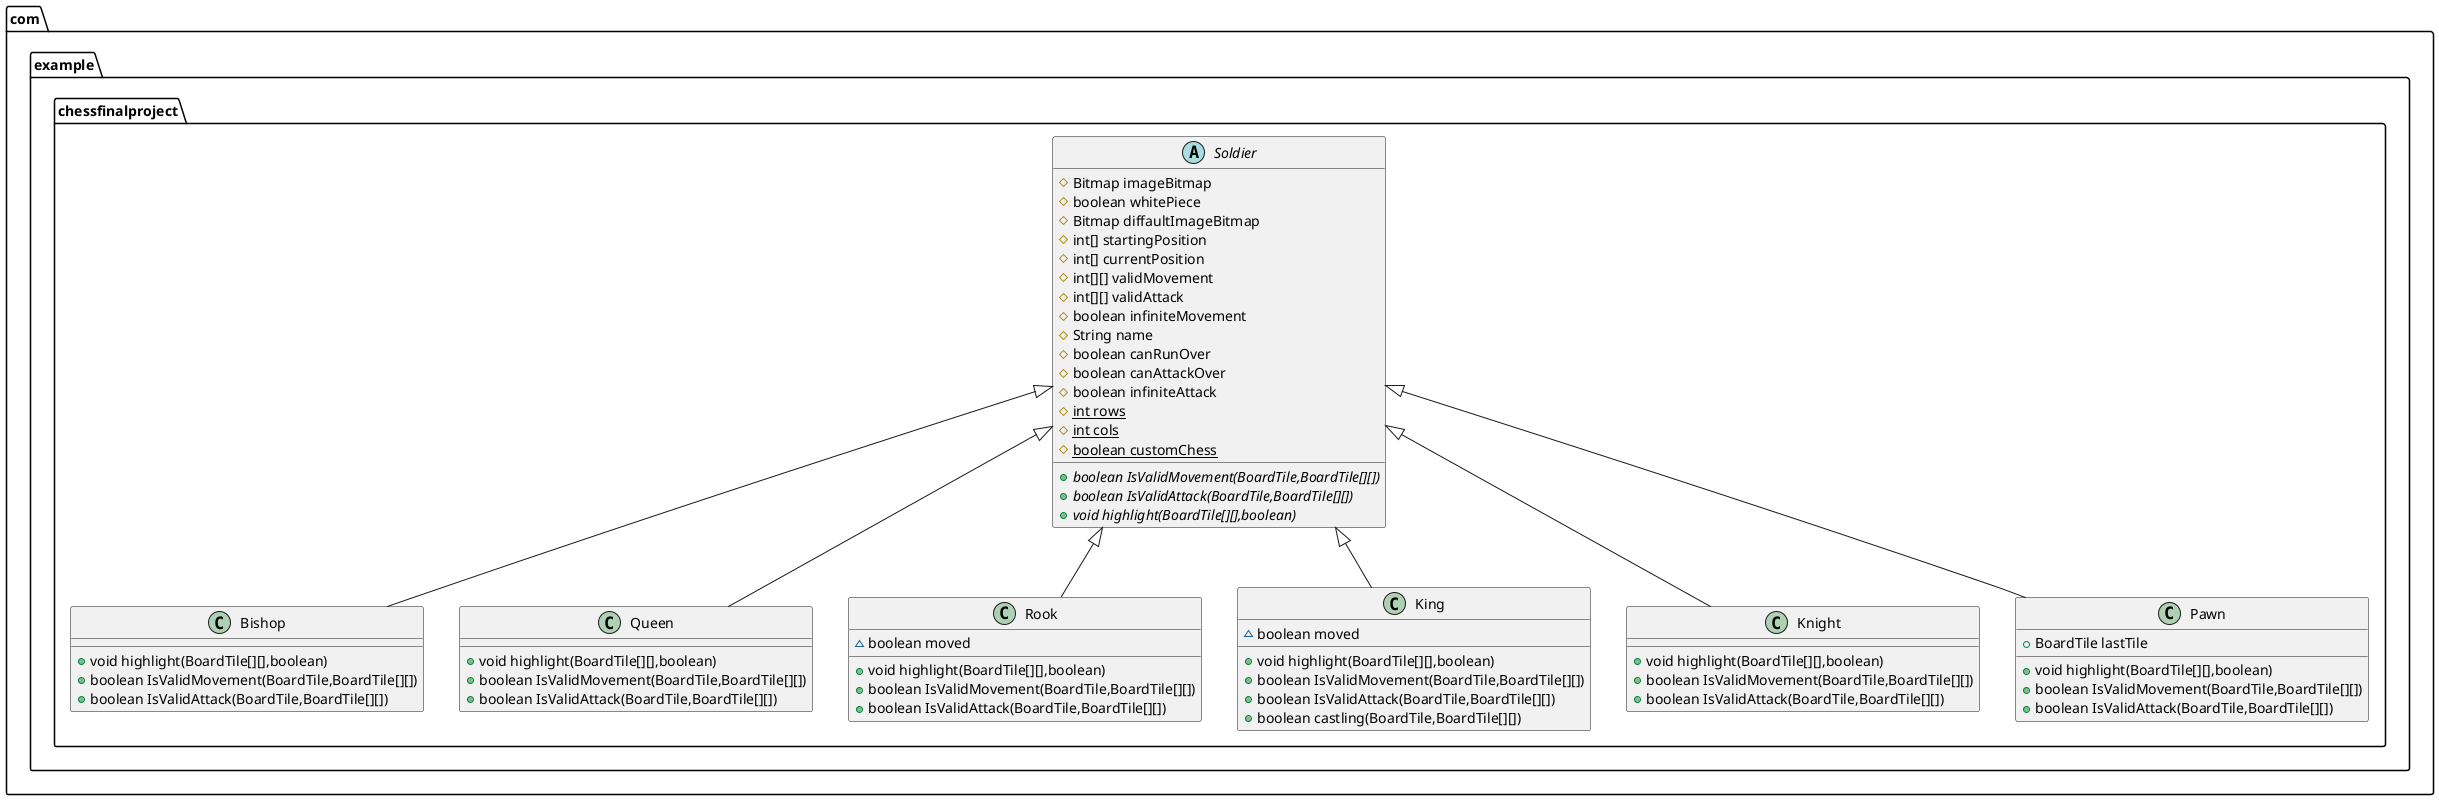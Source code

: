 @startuml
class com.example.chessfinalproject.Bishop {
+ void highlight(BoardTile[][],boolean)
+ boolean IsValidMovement(BoardTile,BoardTile[][])
+ boolean IsValidAttack(BoardTile,BoardTile[][])
}
class com.example.chessfinalproject.Queen {
+ void highlight(BoardTile[][],boolean)
+ boolean IsValidMovement(BoardTile,BoardTile[][])
+ boolean IsValidAttack(BoardTile,BoardTile[][])
}
class com.example.chessfinalproject.Rook {
~ boolean moved
+ void highlight(BoardTile[][],boolean)
+ boolean IsValidMovement(BoardTile,BoardTile[][])
+ boolean IsValidAttack(BoardTile,BoardTile[][])
}
class com.example.chessfinalproject.King {
~ boolean moved
+ void highlight(BoardTile[][],boolean)
+ boolean IsValidMovement(BoardTile,BoardTile[][])
+ boolean IsValidAttack(BoardTile,BoardTile[][])
+ boolean castling(BoardTile,BoardTile[][])
}
abstract class com.example.chessfinalproject.Soldier {
# Bitmap imageBitmap
# boolean whitePiece
# Bitmap diffaultImageBitmap
# int[] startingPosition
# int[] currentPosition
# int[][] validMovement
# int[][] validAttack
# boolean infiniteMovement
# String name
# boolean canRunOver
# boolean canAttackOver
# boolean infiniteAttack
# {static} int rows
# {static} int cols
# {static} boolean customChess
+ {abstract}boolean IsValidMovement(BoardTile,BoardTile[][])
+ {abstract}boolean IsValidAttack(BoardTile,BoardTile[][])
+ {abstract}void highlight(BoardTile[][],boolean)
}
class com.example.chessfinalproject.Knight {
+ void highlight(BoardTile[][],boolean)
+ boolean IsValidMovement(BoardTile,BoardTile[][])
+ boolean IsValidAttack(BoardTile,BoardTile[][])
}
class com.example.chessfinalproject.Pawn {
+ BoardTile lastTile
+ void highlight(BoardTile[][],boolean)
+ boolean IsValidMovement(BoardTile,BoardTile[][])
+ boolean IsValidAttack(BoardTile,BoardTile[][])
}


com.example.chessfinalproject.Soldier <|-- com.example.chessfinalproject.Bishop
com.example.chessfinalproject.Soldier <|-- com.example.chessfinalproject.Queen
com.example.chessfinalproject.Soldier <|-- com.example.chessfinalproject.Rook
com.example.chessfinalproject.Soldier <|-- com.example.chessfinalproject.King
com.example.chessfinalproject.Soldier <|-- com.example.chessfinalproject.Knight
com.example.chessfinalproject.Soldier <|-- com.example.chessfinalproject.Pawn
@enduml